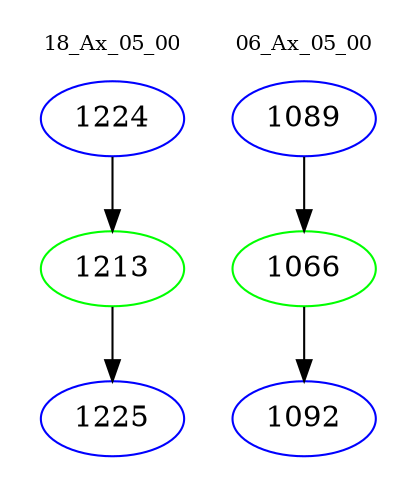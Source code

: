 digraph{
subgraph cluster_0 {
color = white
label = "18_Ax_05_00";
fontsize=10;
T0_1224 [label="1224", color="blue"]
T0_1224 -> T0_1213 [color="black"]
T0_1213 [label="1213", color="green"]
T0_1213 -> T0_1225 [color="black"]
T0_1225 [label="1225", color="blue"]
}
subgraph cluster_1 {
color = white
label = "06_Ax_05_00";
fontsize=10;
T1_1089 [label="1089", color="blue"]
T1_1089 -> T1_1066 [color="black"]
T1_1066 [label="1066", color="green"]
T1_1066 -> T1_1092 [color="black"]
T1_1092 [label="1092", color="blue"]
}
}
